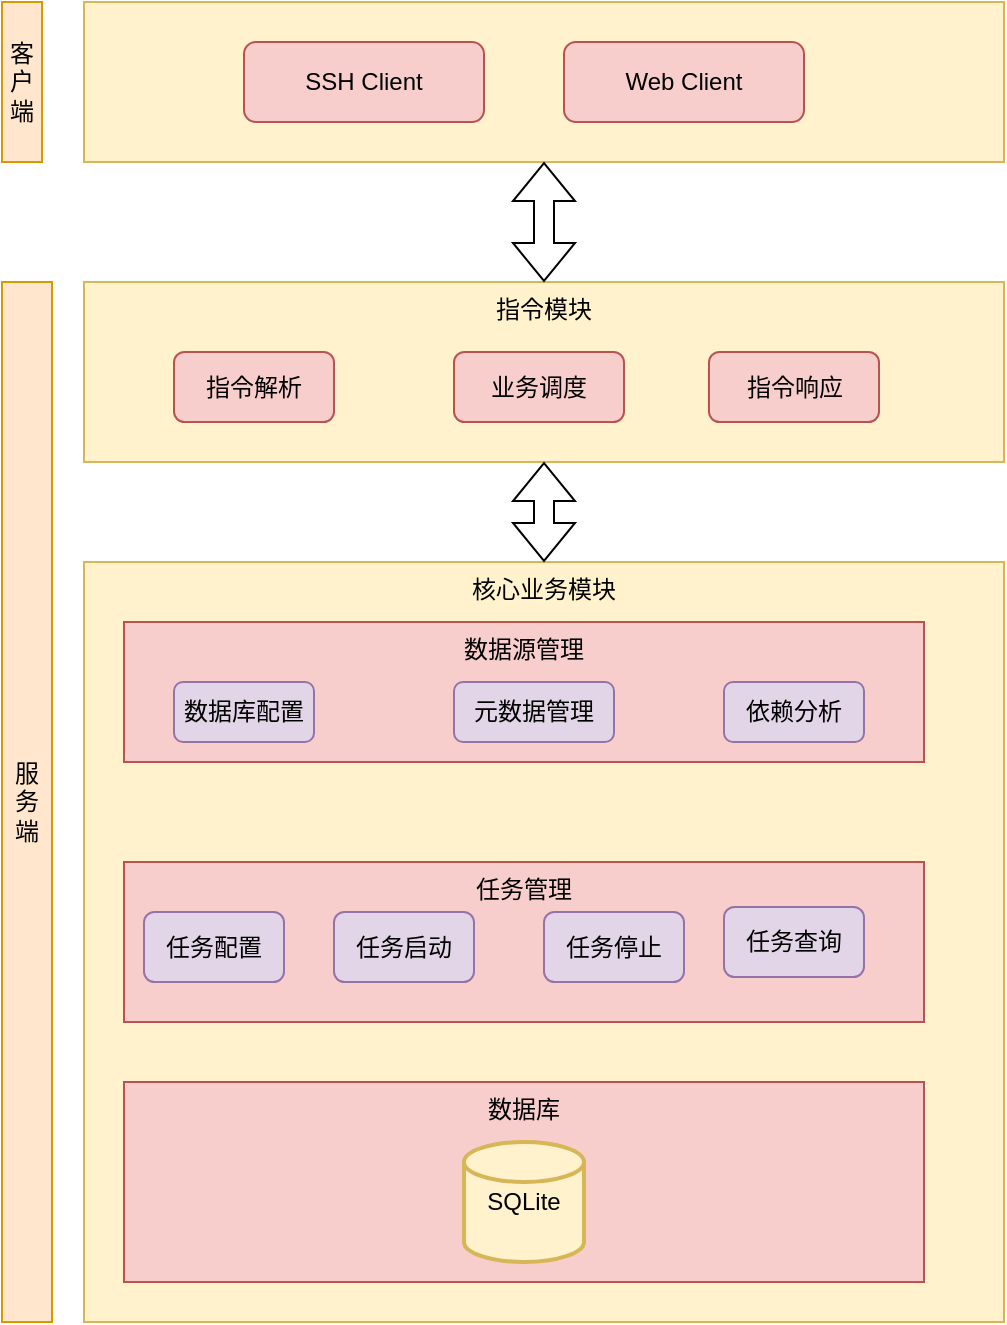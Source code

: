 <mxfile version="19.0.3" type="device"><diagram id="ACHtvPQkzfTOO2FBflcR" name="第 1 页"><mxGraphModel dx="1422" dy="865" grid="1" gridSize="10" guides="1" tooltips="1" connect="1" arrows="1" fold="1" page="1" pageScale="1" pageWidth="827" pageHeight="1169" math="0" shadow="0"><root><mxCell id="0"/><mxCell id="1" parent="0"/><mxCell id="8FSfJuSIF4a7LFjGyf42-26" value="核心业务模块" style="rounded=0;whiteSpace=wrap;html=1;shadow=0;verticalAlign=top;fillColor=#fff2cc;strokeColor=#d6b656;" vertex="1" parent="1"><mxGeometry x="140" y="400" width="460" height="380" as="geometry"/></mxCell><mxCell id="8FSfJuSIF4a7LFjGyf42-4" value="" style="rounded=0;whiteSpace=wrap;html=1;shadow=0;fillColor=#fff2cc;strokeColor=#d6b656;" vertex="1" parent="1"><mxGeometry x="140" y="120" width="460" height="80" as="geometry"/></mxCell><mxCell id="8FSfJuSIF4a7LFjGyf42-1" value="SSH Client" style="rounded=1;whiteSpace=wrap;html=1;fillColor=#f8cecc;strokeColor=#b85450;" vertex="1" parent="1"><mxGeometry x="220" y="140" width="120" height="40" as="geometry"/></mxCell><mxCell id="8FSfJuSIF4a7LFjGyf42-2" value="Web Client" style="rounded=1;whiteSpace=wrap;html=1;fillColor=#f8cecc;strokeColor=#b85450;" vertex="1" parent="1"><mxGeometry x="380" y="140" width="120" height="40" as="geometry"/></mxCell><mxCell id="8FSfJuSIF4a7LFjGyf42-3" value="客户端" style="rounded=0;whiteSpace=wrap;html=1;fillColor=#ffe6cc;strokeColor=#d79b00;" vertex="1" parent="1"><mxGeometry x="99" y="120" width="20" height="80" as="geometry"/></mxCell><mxCell id="8FSfJuSIF4a7LFjGyf42-6" value="数据库" style="rounded=0;whiteSpace=wrap;html=1;shadow=0;verticalAlign=top;fillColor=#f8cecc;strokeColor=#b85450;" vertex="1" parent="1"><mxGeometry x="160" y="660" width="400" height="100" as="geometry"/></mxCell><mxCell id="8FSfJuSIF4a7LFjGyf42-7" value="SQLite" style="strokeWidth=2;html=1;shape=mxgraph.flowchart.database;whiteSpace=wrap;shadow=0;fillColor=#fff2cc;strokeColor=#d6b656;" vertex="1" parent="1"><mxGeometry x="330" y="690" width="60" height="60" as="geometry"/></mxCell><mxCell id="8FSfJuSIF4a7LFjGyf42-9" value="数据源管理" style="rounded=0;whiteSpace=wrap;html=1;shadow=0;verticalAlign=top;fillColor=#f8cecc;strokeColor=#b85450;" vertex="1" parent="1"><mxGeometry x="160" y="430" width="400" height="70" as="geometry"/></mxCell><mxCell id="8FSfJuSIF4a7LFjGyf42-11" value="数据库配置" style="rounded=1;whiteSpace=wrap;html=1;shadow=0;fillColor=#e1d5e7;strokeColor=#9673a6;" vertex="1" parent="1"><mxGeometry x="185" y="460" width="70" height="30" as="geometry"/></mxCell><mxCell id="8FSfJuSIF4a7LFjGyf42-12" value="元数据管理" style="rounded=1;whiteSpace=wrap;html=1;shadow=0;fillColor=#e1d5e7;strokeColor=#9673a6;" vertex="1" parent="1"><mxGeometry x="325" y="460" width="80" height="30" as="geometry"/></mxCell><mxCell id="8FSfJuSIF4a7LFjGyf42-13" value="依赖分析" style="rounded=1;whiteSpace=wrap;html=1;shadow=0;fillColor=#e1d5e7;strokeColor=#9673a6;" vertex="1" parent="1"><mxGeometry x="460" y="460" width="70" height="30" as="geometry"/></mxCell><mxCell id="8FSfJuSIF4a7LFjGyf42-14" value="任务管理" style="rounded=0;whiteSpace=wrap;html=1;shadow=0;verticalAlign=top;fillColor=#f8cecc;strokeColor=#b85450;" vertex="1" parent="1"><mxGeometry x="160" y="550" width="400" height="80" as="geometry"/></mxCell><mxCell id="8FSfJuSIF4a7LFjGyf42-15" value="任务配置" style="rounded=1;whiteSpace=wrap;html=1;shadow=0;fillColor=#e1d5e7;strokeColor=#9673a6;" vertex="1" parent="1"><mxGeometry x="170" y="575" width="70" height="35" as="geometry"/></mxCell><mxCell id="8FSfJuSIF4a7LFjGyf42-16" value="任务启动" style="rounded=1;whiteSpace=wrap;html=1;shadow=0;fillColor=#e1d5e7;strokeColor=#9673a6;" vertex="1" parent="1"><mxGeometry x="265" y="575" width="70" height="35" as="geometry"/></mxCell><mxCell id="8FSfJuSIF4a7LFjGyf42-17" value="任务停止" style="rounded=1;whiteSpace=wrap;html=1;shadow=0;fillColor=#e1d5e7;strokeColor=#9673a6;" vertex="1" parent="1"><mxGeometry x="370" y="575" width="70" height="35" as="geometry"/></mxCell><mxCell id="8FSfJuSIF4a7LFjGyf42-18" value="任务查询" style="rounded=1;whiteSpace=wrap;html=1;shadow=0;fillColor=#e1d5e7;strokeColor=#9673a6;" vertex="1" parent="1"><mxGeometry x="460" y="572.5" width="70" height="35" as="geometry"/></mxCell><mxCell id="8FSfJuSIF4a7LFjGyf42-19" value="指令模块" style="rounded=0;whiteSpace=wrap;html=1;shadow=0;verticalAlign=top;fillColor=#fff2cc;strokeColor=#d6b656;" vertex="1" parent="1"><mxGeometry x="140" y="260" width="460" height="90" as="geometry"/></mxCell><mxCell id="8FSfJuSIF4a7LFjGyf42-20" value="指令解析" style="rounded=1;whiteSpace=wrap;html=1;shadow=0;fillColor=#f8cecc;strokeColor=#b85450;" vertex="1" parent="1"><mxGeometry x="185" y="295" width="80" height="35" as="geometry"/></mxCell><mxCell id="8FSfJuSIF4a7LFjGyf42-21" value="业务调度" style="rounded=1;whiteSpace=wrap;html=1;shadow=0;fillColor=#f8cecc;strokeColor=#b85450;" vertex="1" parent="1"><mxGeometry x="325" y="295" width="85" height="35" as="geometry"/></mxCell><mxCell id="8FSfJuSIF4a7LFjGyf42-23" value="服务端" style="rounded=0;whiteSpace=wrap;html=1;shadow=0;fillColor=#ffe6cc;strokeColor=#d79b00;" vertex="1" parent="1"><mxGeometry x="99" y="260" width="25" height="520" as="geometry"/></mxCell><mxCell id="8FSfJuSIF4a7LFjGyf42-24" value="指令响应" style="rounded=1;whiteSpace=wrap;html=1;shadow=0;fillColor=#f8cecc;strokeColor=#b85450;" vertex="1" parent="1"><mxGeometry x="452.5" y="295" width="85" height="35" as="geometry"/></mxCell><mxCell id="8FSfJuSIF4a7LFjGyf42-25" value="" style="shape=flexArrow;endArrow=classic;startArrow=classic;html=1;rounded=0;entryX=0.5;entryY=1;entryDx=0;entryDy=0;" edge="1" parent="1" source="8FSfJuSIF4a7LFjGyf42-19" target="8FSfJuSIF4a7LFjGyf42-4"><mxGeometry width="100" height="100" relative="1" as="geometry"><mxPoint x="610" y="270" as="sourcePoint"/><mxPoint x="360" y="200" as="targetPoint"/></mxGeometry></mxCell><mxCell id="8FSfJuSIF4a7LFjGyf42-27" value="" style="shape=flexArrow;endArrow=classic;startArrow=classic;html=1;rounded=0;entryX=0.5;entryY=1;entryDx=0;entryDy=0;" edge="1" parent="1" source="8FSfJuSIF4a7LFjGyf42-26" target="8FSfJuSIF4a7LFjGyf42-19"><mxGeometry width="100" height="100" relative="1" as="geometry"><mxPoint x="700" y="490" as="sourcePoint"/><mxPoint x="800" y="390" as="targetPoint"/></mxGeometry></mxCell></root></mxGraphModel></diagram></mxfile>